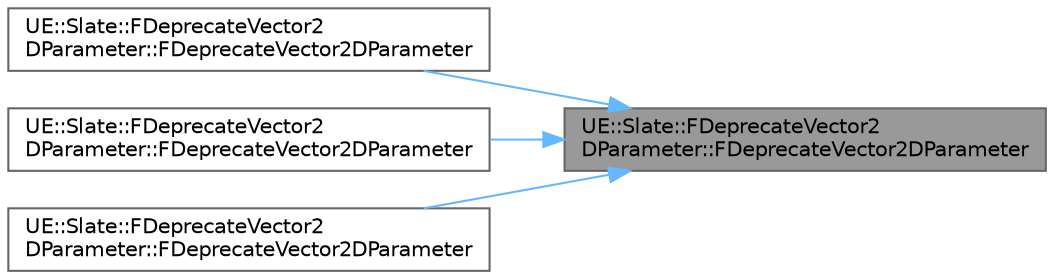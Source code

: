 digraph "UE::Slate::FDeprecateVector2DParameter::FDeprecateVector2DParameter"
{
 // INTERACTIVE_SVG=YES
 // LATEX_PDF_SIZE
  bgcolor="transparent";
  edge [fontname=Helvetica,fontsize=10,labelfontname=Helvetica,labelfontsize=10];
  node [fontname=Helvetica,fontsize=10,shape=box,height=0.2,width=0.4];
  rankdir="RL";
  Node1 [id="Node000001",label="UE::Slate::FDeprecateVector2\lDParameter::FDeprecateVector2DParameter",height=0.2,width=0.4,color="gray40", fillcolor="grey60", style="filled", fontcolor="black",tooltip=" "];
  Node1 -> Node2 [id="edge1_Node000001_Node000002",dir="back",color="steelblue1",style="solid",tooltip=" "];
  Node2 [id="Node000002",label="UE::Slate::FDeprecateVector2\lDParameter::FDeprecateVector2DParameter",height=0.2,width=0.4,color="grey40", fillcolor="white", style="filled",URL="$dc/d8f/structUE_1_1Slate_1_1FDeprecateVector2DParameter.html#a7d6cdb22a93cef56188c3ed6602a9a50",tooltip=" "];
  Node1 -> Node3 [id="edge2_Node000001_Node000003",dir="back",color="steelblue1",style="solid",tooltip=" "];
  Node3 [id="Node000003",label="UE::Slate::FDeprecateVector2\lDParameter::FDeprecateVector2DParameter",height=0.2,width=0.4,color="grey40", fillcolor="white", style="filled",URL="$dc/d8f/structUE_1_1Slate_1_1FDeprecateVector2DParameter.html#adfa1d885974d931c587d1d8a6b1a279d",tooltip=" "];
  Node1 -> Node4 [id="edge3_Node000001_Node000004",dir="back",color="steelblue1",style="solid",tooltip=" "];
  Node4 [id="Node000004",label="UE::Slate::FDeprecateVector2\lDParameter::FDeprecateVector2DParameter",height=0.2,width=0.4,color="grey40", fillcolor="white", style="filled",URL="$dc/d8f/structUE_1_1Slate_1_1FDeprecateVector2DParameter.html#ab98be2870d87168cb5b04fb7202e9bec",tooltip=" "];
}
